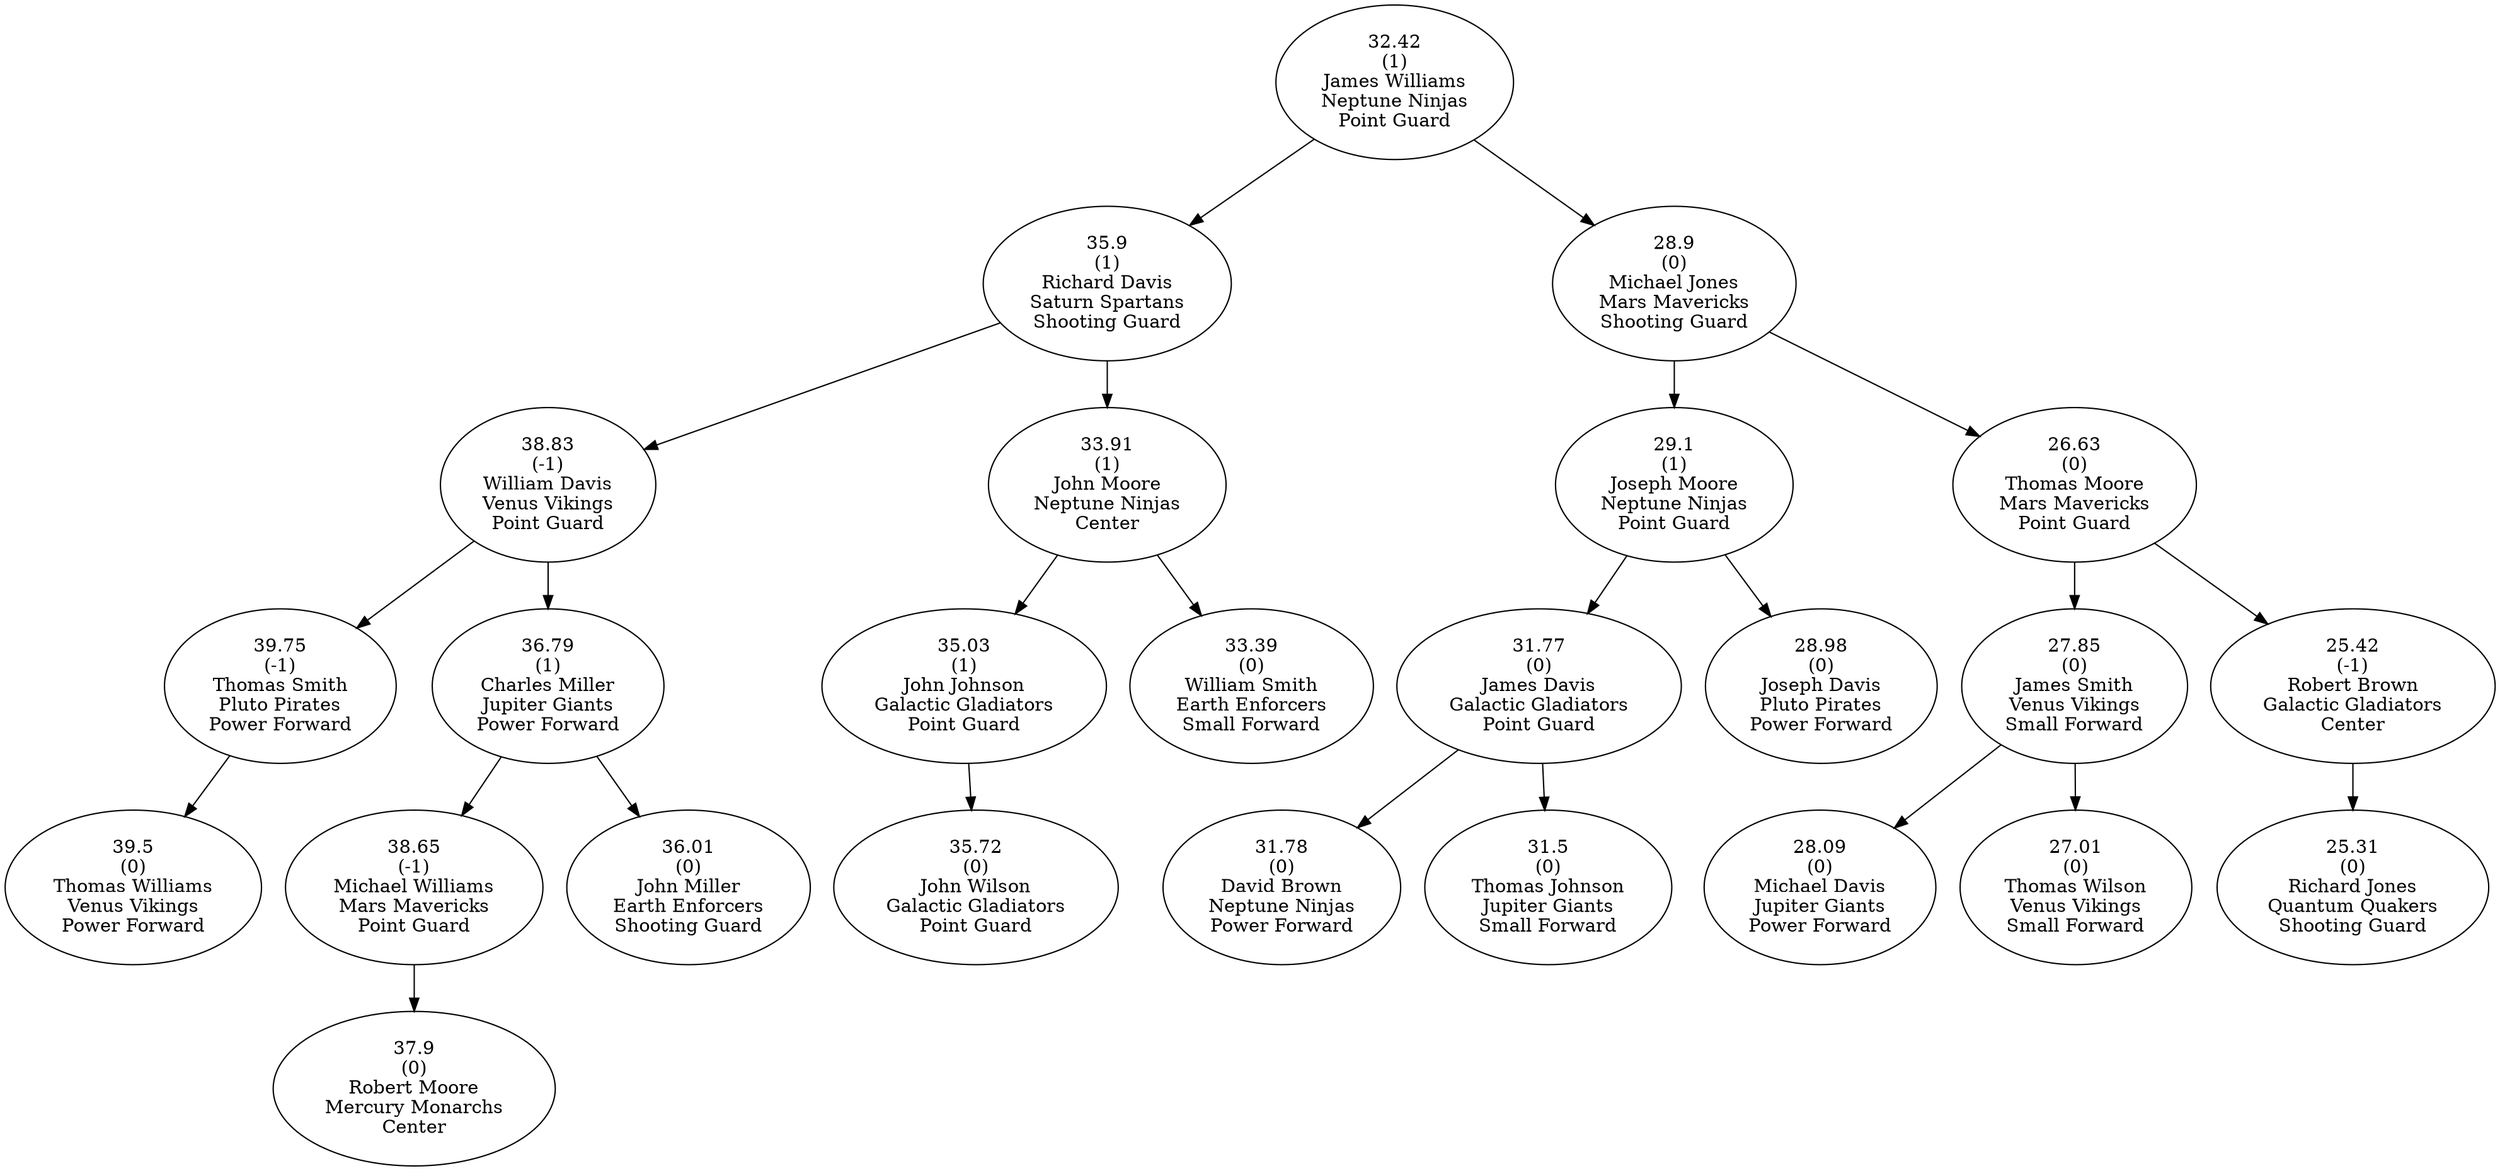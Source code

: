 digraph AVLTree {
    node0 [label="32.42\n(1)\nJames Williams\nNeptune Ninjas\nPoint Guard"];
    node1 [label="35.9\n(1)\nRichard Davis\nSaturn Spartans\nShooting Guard"];
    node2 [label="38.83\n(-1)\nWilliam Davis\nVenus Vikings\nPoint Guard"];
    node3 [label="39.75\n(-1)\nThomas Smith\nPluto Pirates\nPower Forward"];
    node4 [label="39.5\n(0)\nThomas Williams\nVenus Vikings\nPower Forward"];
    node3 -> node4;
    node2 -> node3;
    node5 [label="36.79\n(1)\nCharles Miller\nJupiter Giants\nPower Forward"];
    node6 [label="38.65\n(-1)\nMichael Williams\nMars Mavericks\nPoint Guard"];
    node7 [label="37.9\n(0)\nRobert Moore\nMercury Monarchs\nCenter"];
    node6 -> node7;
    node5 -> node6;
    node8 [label="36.01\n(0)\nJohn Miller\nEarth Enforcers\nShooting Guard"];
    node5 -> node8;
    node2 -> node5;
    node1 -> node2;
    node9 [label="33.91\n(1)\nJohn Moore\nNeptune Ninjas\nCenter"];
    node10 [label="35.03\n(1)\nJohn Johnson\nGalactic Gladiators\nPoint Guard"];
    node11 [label="35.72\n(0)\nJohn Wilson\nGalactic Gladiators\nPoint Guard"];
    node10 -> node11;
    node9 -> node10;
    node12 [label="33.39\n(0)\nWilliam Smith\nEarth Enforcers\nSmall Forward"];
    node9 -> node12;
    node1 -> node9;
    node0 -> node1;
    node13 [label="28.9\n(0)\nMichael Jones\nMars Mavericks\nShooting Guard"];
    node14 [label="29.1\n(1)\nJoseph Moore\nNeptune Ninjas\nPoint Guard"];
    node15 [label="31.77\n(0)\nJames Davis\nGalactic Gladiators\nPoint Guard"];
    node16 [label="31.78\n(0)\nDavid Brown\nNeptune Ninjas\nPower Forward"];
    node15 -> node16;
    node17 [label="31.5\n(0)\nThomas Johnson\nJupiter Giants\nSmall Forward"];
    node15 -> node17;
    node14 -> node15;
    node18 [label="28.98\n(0)\nJoseph Davis\nPluto Pirates\nPower Forward"];
    node14 -> node18;
    node13 -> node14;
    node19 [label="26.63\n(0)\nThomas Moore\nMars Mavericks\nPoint Guard"];
    node20 [label="27.85\n(0)\nJames Smith\nVenus Vikings\nSmall Forward"];
    node21 [label="28.09\n(0)\nMichael Davis\nJupiter Giants\nPower Forward"];
    node20 -> node21;
    node22 [label="27.01\n(0)\nThomas Wilson\nVenus Vikings\nSmall Forward"];
    node20 -> node22;
    node19 -> node20;
    node23 [label="25.42\n(-1)\nRobert Brown\nGalactic Gladiators\nCenter"];
    node24 [label="25.31\n(0)\nRichard Jones\nQuantum Quakers\nShooting Guard"];
    node23 -> node24;
    node19 -> node23;
    node13 -> node19;
    node0 -> node13;
}
